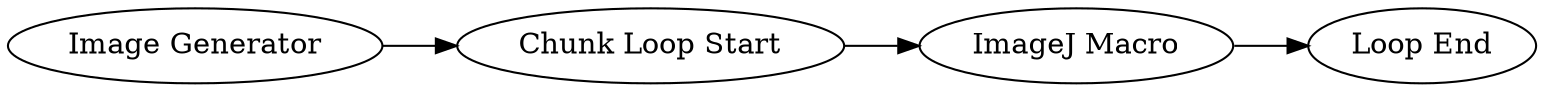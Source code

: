 digraph {
	1 [label="Image Generator"]
	2 [label="ImageJ Macro"]
	3 [label="Chunk Loop Start"]
	4 [label="Loop End"]
	1 -> 3
	2 -> 4
	3 -> 2
	rankdir=LR
}
